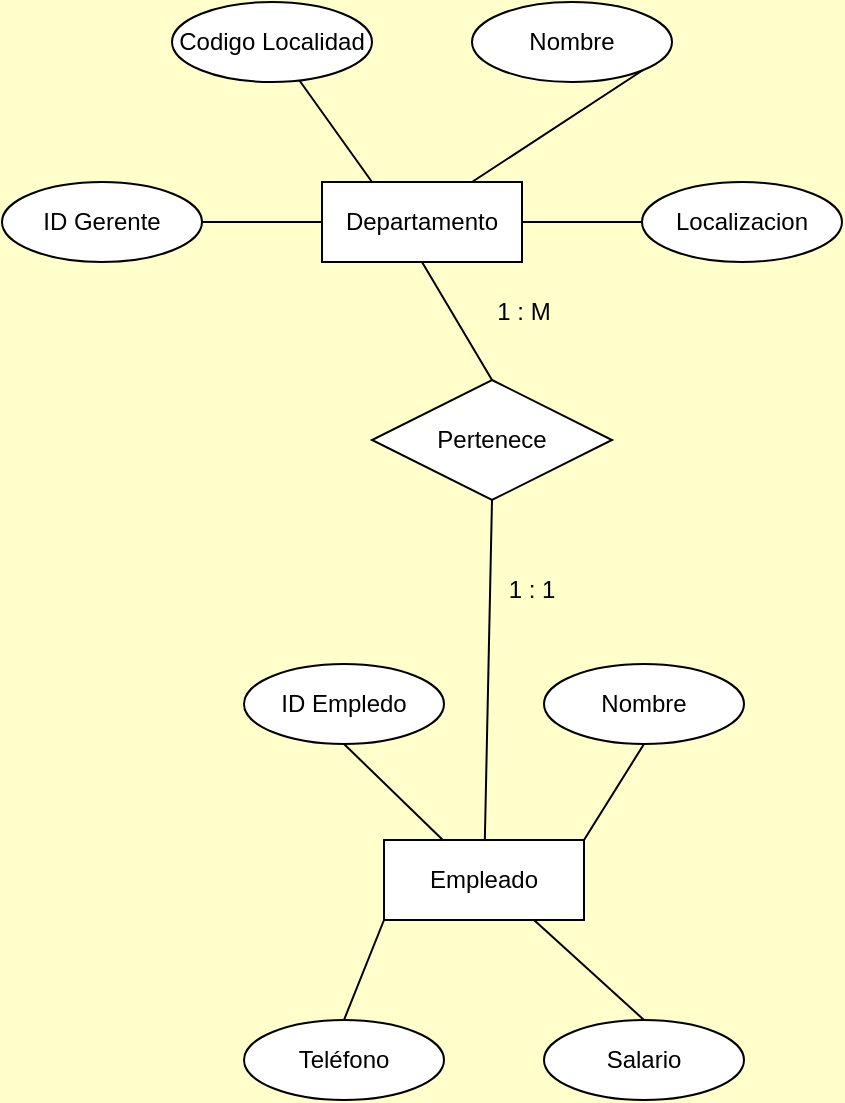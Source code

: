 <mxfile version="17.2.4" type="device"><diagram id="R2lEEEUBdFMjLlhIrx00" name="Page-1"><mxGraphModel dx="1102" dy="695" grid="1" gridSize="10" guides="1" tooltips="1" connect="1" arrows="1" fold="1" page="1" pageScale="1" pageWidth="850" pageHeight="1100" background="#FFFFCC" math="0" shadow="0" extFonts="Permanent Marker^https://fonts.googleapis.com/css?family=Permanent+Marker"><root><mxCell id="0"/><mxCell id="1" parent="0"/><mxCell id="q3_s1_g2DS0dW8JLRsO9-2" value="Departamento" style="whiteSpace=wrap;html=1;align=center;" parent="1" vertex="1"><mxGeometry x="450" y="131" width="100" height="40" as="geometry"/></mxCell><mxCell id="q3_s1_g2DS0dW8JLRsO9-8" value="Codigo Localidad" style="ellipse;whiteSpace=wrap;html=1;align=center;" parent="1" vertex="1"><mxGeometry x="375" y="41" width="100" height="40" as="geometry"/></mxCell><mxCell id="q3_s1_g2DS0dW8JLRsO9-9" value="Nombre" style="ellipse;whiteSpace=wrap;html=1;align=center;" parent="1" vertex="1"><mxGeometry x="525" y="41" width="100" height="40" as="geometry"/></mxCell><mxCell id="q3_s1_g2DS0dW8JLRsO9-18" value="" style="endArrow=none;html=1;rounded=0;exitX=0.25;exitY=0;exitDx=0;exitDy=0;" parent="1" source="q3_s1_g2DS0dW8JLRsO9-2" target="q3_s1_g2DS0dW8JLRsO9-8" edge="1"><mxGeometry width="50" height="50" relative="1" as="geometry"><mxPoint x="390" y="241" as="sourcePoint"/><mxPoint x="430" y="91" as="targetPoint"/></mxGeometry></mxCell><mxCell id="q3_s1_g2DS0dW8JLRsO9-19" value="" style="endArrow=none;html=1;rounded=0;entryX=1;entryY=1;entryDx=0;entryDy=0;exitX=0.75;exitY=0;exitDx=0;exitDy=0;" parent="1" source="q3_s1_g2DS0dW8JLRsO9-2" target="q3_s1_g2DS0dW8JLRsO9-9" edge="1"><mxGeometry width="50" height="50" relative="1" as="geometry"><mxPoint x="390" y="241" as="sourcePoint"/><mxPoint x="440" y="191" as="targetPoint"/></mxGeometry></mxCell><mxCell id="PMCSUsBCUrXphebRF8XY-1" value="Empleado" style="whiteSpace=wrap;html=1;align=center;" vertex="1" parent="1"><mxGeometry x="481" y="460" width="100" height="40" as="geometry"/></mxCell><mxCell id="PMCSUsBCUrXphebRF8XY-2" value="ID Empledo" style="ellipse;whiteSpace=wrap;html=1;align=center;" vertex="1" parent="1"><mxGeometry x="411" y="372" width="100" height="40" as="geometry"/></mxCell><mxCell id="PMCSUsBCUrXphebRF8XY-3" value="Nombre" style="ellipse;whiteSpace=wrap;html=1;align=center;" vertex="1" parent="1"><mxGeometry x="561" y="372" width="100" height="40" as="geometry"/></mxCell><mxCell id="PMCSUsBCUrXphebRF8XY-4" value="Teléfono" style="ellipse;whiteSpace=wrap;html=1;align=center;" vertex="1" parent="1"><mxGeometry x="411" y="550" width="100" height="40" as="geometry"/></mxCell><mxCell id="PMCSUsBCUrXphebRF8XY-5" value="Salario" style="ellipse;whiteSpace=wrap;html=1;align=center;" vertex="1" parent="1"><mxGeometry x="561" y="550" width="100" height="40" as="geometry"/></mxCell><mxCell id="PMCSUsBCUrXphebRF8XY-6" value="" style="endArrow=none;html=1;rounded=0;entryX=0.5;entryY=1;entryDx=0;entryDy=0;" edge="1" parent="1" source="PMCSUsBCUrXphebRF8XY-1" target="PMCSUsBCUrXphebRF8XY-2"><mxGeometry width="50" height="50" relative="1" as="geometry"><mxPoint x="291" y="380" as="sourcePoint"/><mxPoint x="341" y="330" as="targetPoint"/></mxGeometry></mxCell><mxCell id="PMCSUsBCUrXphebRF8XY-7" value="" style="endArrow=none;html=1;rounded=0;entryX=0.5;entryY=1;entryDx=0;entryDy=0;exitX=1;exitY=0;exitDx=0;exitDy=0;" edge="1" parent="1" source="PMCSUsBCUrXphebRF8XY-1" target="PMCSUsBCUrXphebRF8XY-3"><mxGeometry width="50" height="50" relative="1" as="geometry"><mxPoint x="291" y="380" as="sourcePoint"/><mxPoint x="341" y="330" as="targetPoint"/></mxGeometry></mxCell><mxCell id="PMCSUsBCUrXphebRF8XY-8" value="" style="endArrow=none;html=1;rounded=0;entryX=0;entryY=1;entryDx=0;entryDy=0;exitX=0.5;exitY=0;exitDx=0;exitDy=0;" edge="1" parent="1" source="PMCSUsBCUrXphebRF8XY-4" target="PMCSUsBCUrXphebRF8XY-1"><mxGeometry width="50" height="50" relative="1" as="geometry"><mxPoint x="291" y="380" as="sourcePoint"/><mxPoint x="341" y="330" as="targetPoint"/></mxGeometry></mxCell><mxCell id="PMCSUsBCUrXphebRF8XY-9" value="" style="endArrow=none;html=1;rounded=0;entryX=0.75;entryY=1;entryDx=0;entryDy=0;exitX=0.5;exitY=0;exitDx=0;exitDy=0;" edge="1" parent="1" source="PMCSUsBCUrXphebRF8XY-5" target="PMCSUsBCUrXphebRF8XY-1"><mxGeometry width="50" height="50" relative="1" as="geometry"><mxPoint x="291" y="380" as="sourcePoint"/><mxPoint x="341" y="330" as="targetPoint"/></mxGeometry></mxCell><mxCell id="PMCSUsBCUrXphebRF8XY-10" value="Pertenece" style="shape=rhombus;perimeter=rhombusPerimeter;whiteSpace=wrap;html=1;align=center;" vertex="1" parent="1"><mxGeometry x="475" y="230" width="120" height="60" as="geometry"/></mxCell><mxCell id="PMCSUsBCUrXphebRF8XY-11" value="" style="endArrow=none;html=1;rounded=0;entryX=0.5;entryY=1;entryDx=0;entryDy=0;" edge="1" parent="1" source="PMCSUsBCUrXphebRF8XY-1" target="PMCSUsBCUrXphebRF8XY-10"><mxGeometry width="50" height="50" relative="1" as="geometry"><mxPoint x="291" y="380" as="sourcePoint"/><mxPoint x="341" y="330" as="targetPoint"/></mxGeometry></mxCell><mxCell id="PMCSUsBCUrXphebRF8XY-12" value="" style="endArrow=none;html=1;rounded=0;entryX=0.5;entryY=1;entryDx=0;entryDy=0;exitX=0.5;exitY=0;exitDx=0;exitDy=0;" edge="1" parent="1" source="PMCSUsBCUrXphebRF8XY-10" target="q3_s1_g2DS0dW8JLRsO9-2"><mxGeometry width="50" height="50" relative="1" as="geometry"><mxPoint x="291" y="380" as="sourcePoint"/><mxPoint x="341" y="330" as="targetPoint"/></mxGeometry></mxCell><mxCell id="PMCSUsBCUrXphebRF8XY-16" value="1 : 1" style="text;html=1;strokeColor=none;fillColor=none;align=center;verticalAlign=middle;whiteSpace=wrap;rounded=0;" vertex="1" parent="1"><mxGeometry x="525" y="320" width="60" height="30" as="geometry"/></mxCell><mxCell id="PMCSUsBCUrXphebRF8XY-17" value="1 : M" style="text;html=1;strokeColor=none;fillColor=none;align=center;verticalAlign=middle;whiteSpace=wrap;rounded=0;" vertex="1" parent="1"><mxGeometry x="521" y="181" width="60" height="30" as="geometry"/></mxCell><mxCell id="PMCSUsBCUrXphebRF8XY-32" value="ID Gerente" style="ellipse;whiteSpace=wrap;html=1;align=center;" vertex="1" parent="1"><mxGeometry x="290" y="131" width="100" height="40" as="geometry"/></mxCell><mxCell id="PMCSUsBCUrXphebRF8XY-33" value="Localizacion" style="ellipse;whiteSpace=wrap;html=1;align=center;" vertex="1" parent="1"><mxGeometry x="610" y="131" width="100" height="40" as="geometry"/></mxCell><mxCell id="PMCSUsBCUrXphebRF8XY-34" value="" style="endArrow=none;html=1;rounded=0;entryX=0;entryY=0.5;entryDx=0;entryDy=0;exitX=1;exitY=0.5;exitDx=0;exitDy=0;" edge="1" parent="1" source="PMCSUsBCUrXphebRF8XY-32" target="q3_s1_g2DS0dW8JLRsO9-2"><mxGeometry width="50" height="50" relative="1" as="geometry"><mxPoint x="400" y="330" as="sourcePoint"/><mxPoint x="450" y="280" as="targetPoint"/></mxGeometry></mxCell><mxCell id="PMCSUsBCUrXphebRF8XY-35" value="" style="endArrow=none;html=1;rounded=0;entryX=0;entryY=0.5;entryDx=0;entryDy=0;exitX=1;exitY=0.5;exitDx=0;exitDy=0;" edge="1" parent="1" source="q3_s1_g2DS0dW8JLRsO9-2" target="PMCSUsBCUrXphebRF8XY-33"><mxGeometry width="50" height="50" relative="1" as="geometry"><mxPoint x="400" y="330" as="sourcePoint"/><mxPoint x="450" y="280" as="targetPoint"/></mxGeometry></mxCell></root></mxGraphModel></diagram></mxfile>